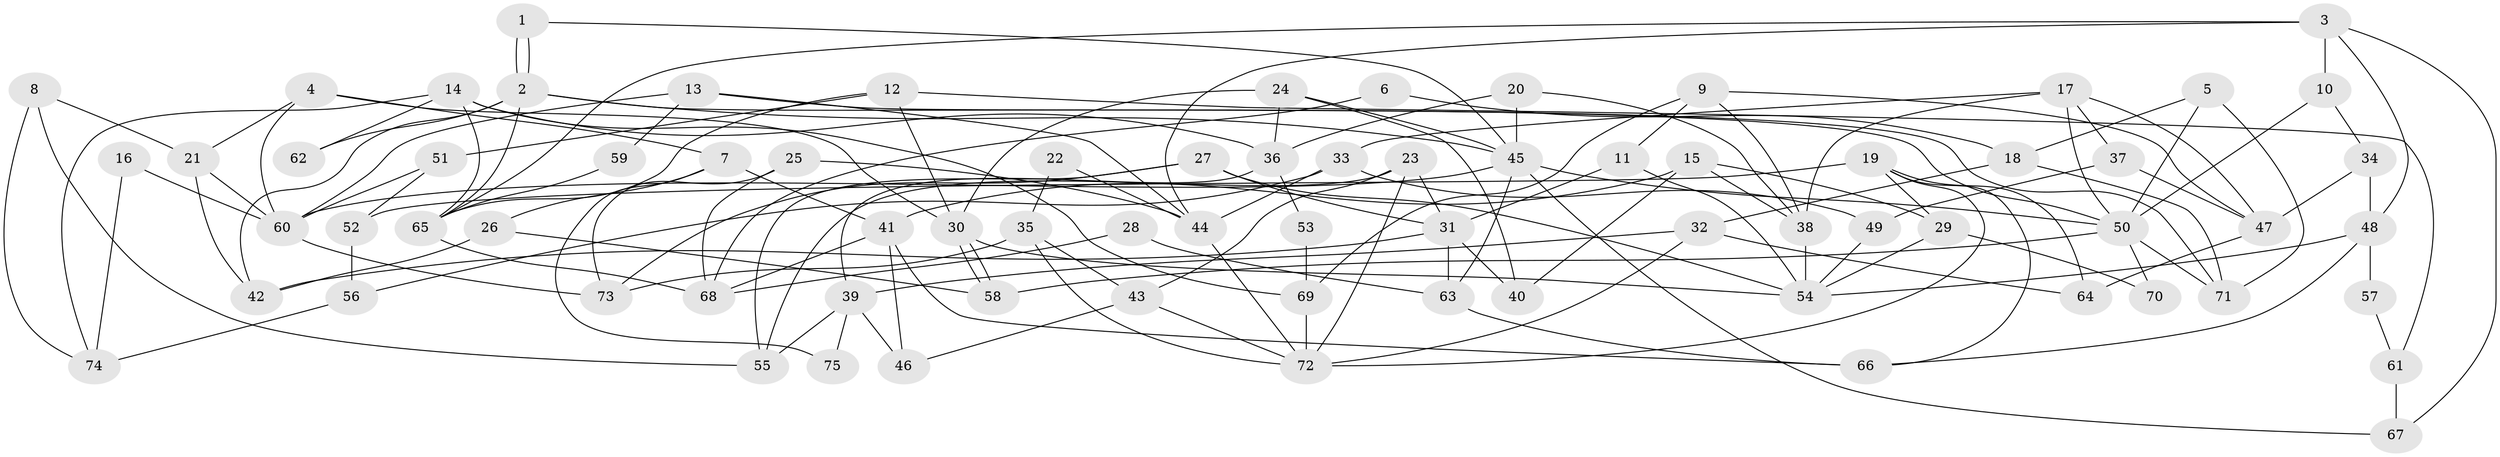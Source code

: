 // Generated by graph-tools (version 1.1) at 2025/36/03/09/25 02:36:26]
// undirected, 75 vertices, 150 edges
graph export_dot {
graph [start="1"]
  node [color=gray90,style=filled];
  1;
  2;
  3;
  4;
  5;
  6;
  7;
  8;
  9;
  10;
  11;
  12;
  13;
  14;
  15;
  16;
  17;
  18;
  19;
  20;
  21;
  22;
  23;
  24;
  25;
  26;
  27;
  28;
  29;
  30;
  31;
  32;
  33;
  34;
  35;
  36;
  37;
  38;
  39;
  40;
  41;
  42;
  43;
  44;
  45;
  46;
  47;
  48;
  49;
  50;
  51;
  52;
  53;
  54;
  55;
  56;
  57;
  58;
  59;
  60;
  61;
  62;
  63;
  64;
  65;
  66;
  67;
  68;
  69;
  70;
  71;
  72;
  73;
  74;
  75;
  1 -- 2;
  1 -- 2;
  1 -- 45;
  2 -- 42;
  2 -- 45;
  2 -- 50;
  2 -- 62;
  2 -- 65;
  3 -- 44;
  3 -- 10;
  3 -- 48;
  3 -- 65;
  3 -- 67;
  4 -- 21;
  4 -- 30;
  4 -- 7;
  4 -- 60;
  5 -- 71;
  5 -- 50;
  5 -- 18;
  6 -- 18;
  6 -- 68;
  7 -- 41;
  7 -- 26;
  7 -- 75;
  8 -- 74;
  8 -- 55;
  8 -- 21;
  9 -- 47;
  9 -- 38;
  9 -- 11;
  9 -- 69;
  10 -- 34;
  10 -- 50;
  11 -- 54;
  11 -- 31;
  12 -- 30;
  12 -- 65;
  12 -- 51;
  12 -- 61;
  13 -- 44;
  13 -- 60;
  13 -- 59;
  13 -- 71;
  14 -- 69;
  14 -- 65;
  14 -- 36;
  14 -- 62;
  14 -- 74;
  15 -- 40;
  15 -- 38;
  15 -- 29;
  15 -- 41;
  16 -- 74;
  16 -- 60;
  17 -- 47;
  17 -- 50;
  17 -- 33;
  17 -- 37;
  17 -- 38;
  18 -- 71;
  18 -- 32;
  19 -- 29;
  19 -- 66;
  19 -- 52;
  19 -- 64;
  19 -- 72;
  20 -- 45;
  20 -- 36;
  20 -- 38;
  21 -- 42;
  21 -- 60;
  22 -- 44;
  22 -- 35;
  23 -- 43;
  23 -- 31;
  23 -- 55;
  23 -- 72;
  24 -- 45;
  24 -- 36;
  24 -- 30;
  24 -- 40;
  25 -- 68;
  25 -- 73;
  25 -- 44;
  26 -- 58;
  26 -- 42;
  27 -- 54;
  27 -- 55;
  27 -- 31;
  27 -- 73;
  28 -- 68;
  28 -- 63;
  29 -- 54;
  29 -- 70;
  30 -- 58;
  30 -- 58;
  30 -- 54;
  31 -- 40;
  31 -- 42;
  31 -- 63;
  32 -- 72;
  32 -- 39;
  32 -- 64;
  33 -- 44;
  33 -- 49;
  33 -- 56;
  34 -- 48;
  34 -- 47;
  35 -- 72;
  35 -- 73;
  35 -- 43;
  36 -- 39;
  36 -- 53;
  37 -- 49;
  37 -- 47;
  38 -- 54;
  39 -- 46;
  39 -- 55;
  39 -- 75;
  41 -- 66;
  41 -- 46;
  41 -- 68;
  43 -- 72;
  43 -- 46;
  44 -- 72;
  45 -- 60;
  45 -- 50;
  45 -- 63;
  45 -- 67;
  47 -- 64;
  48 -- 54;
  48 -- 57;
  48 -- 66;
  49 -- 54;
  50 -- 58;
  50 -- 70;
  50 -- 71;
  51 -- 60;
  51 -- 52;
  52 -- 56;
  53 -- 69;
  56 -- 74;
  57 -- 61;
  59 -- 65;
  60 -- 73;
  61 -- 67;
  63 -- 66;
  65 -- 68;
  69 -- 72;
}
